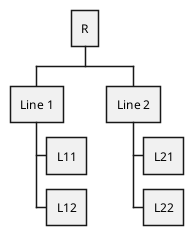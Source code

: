 {
  "sha1": "3bk8dmzv154da3638savbazr4h4kwgt",
  "insertion": {
    "when": "2025-09-25T19:50:52.709Z",
    "user": "plantuml@gmail.com"
  }
}
@startwbs
* R
 * Line 1
  * L11
  * L12
 * Line 2
  * L21
  * L22
@endwbs
